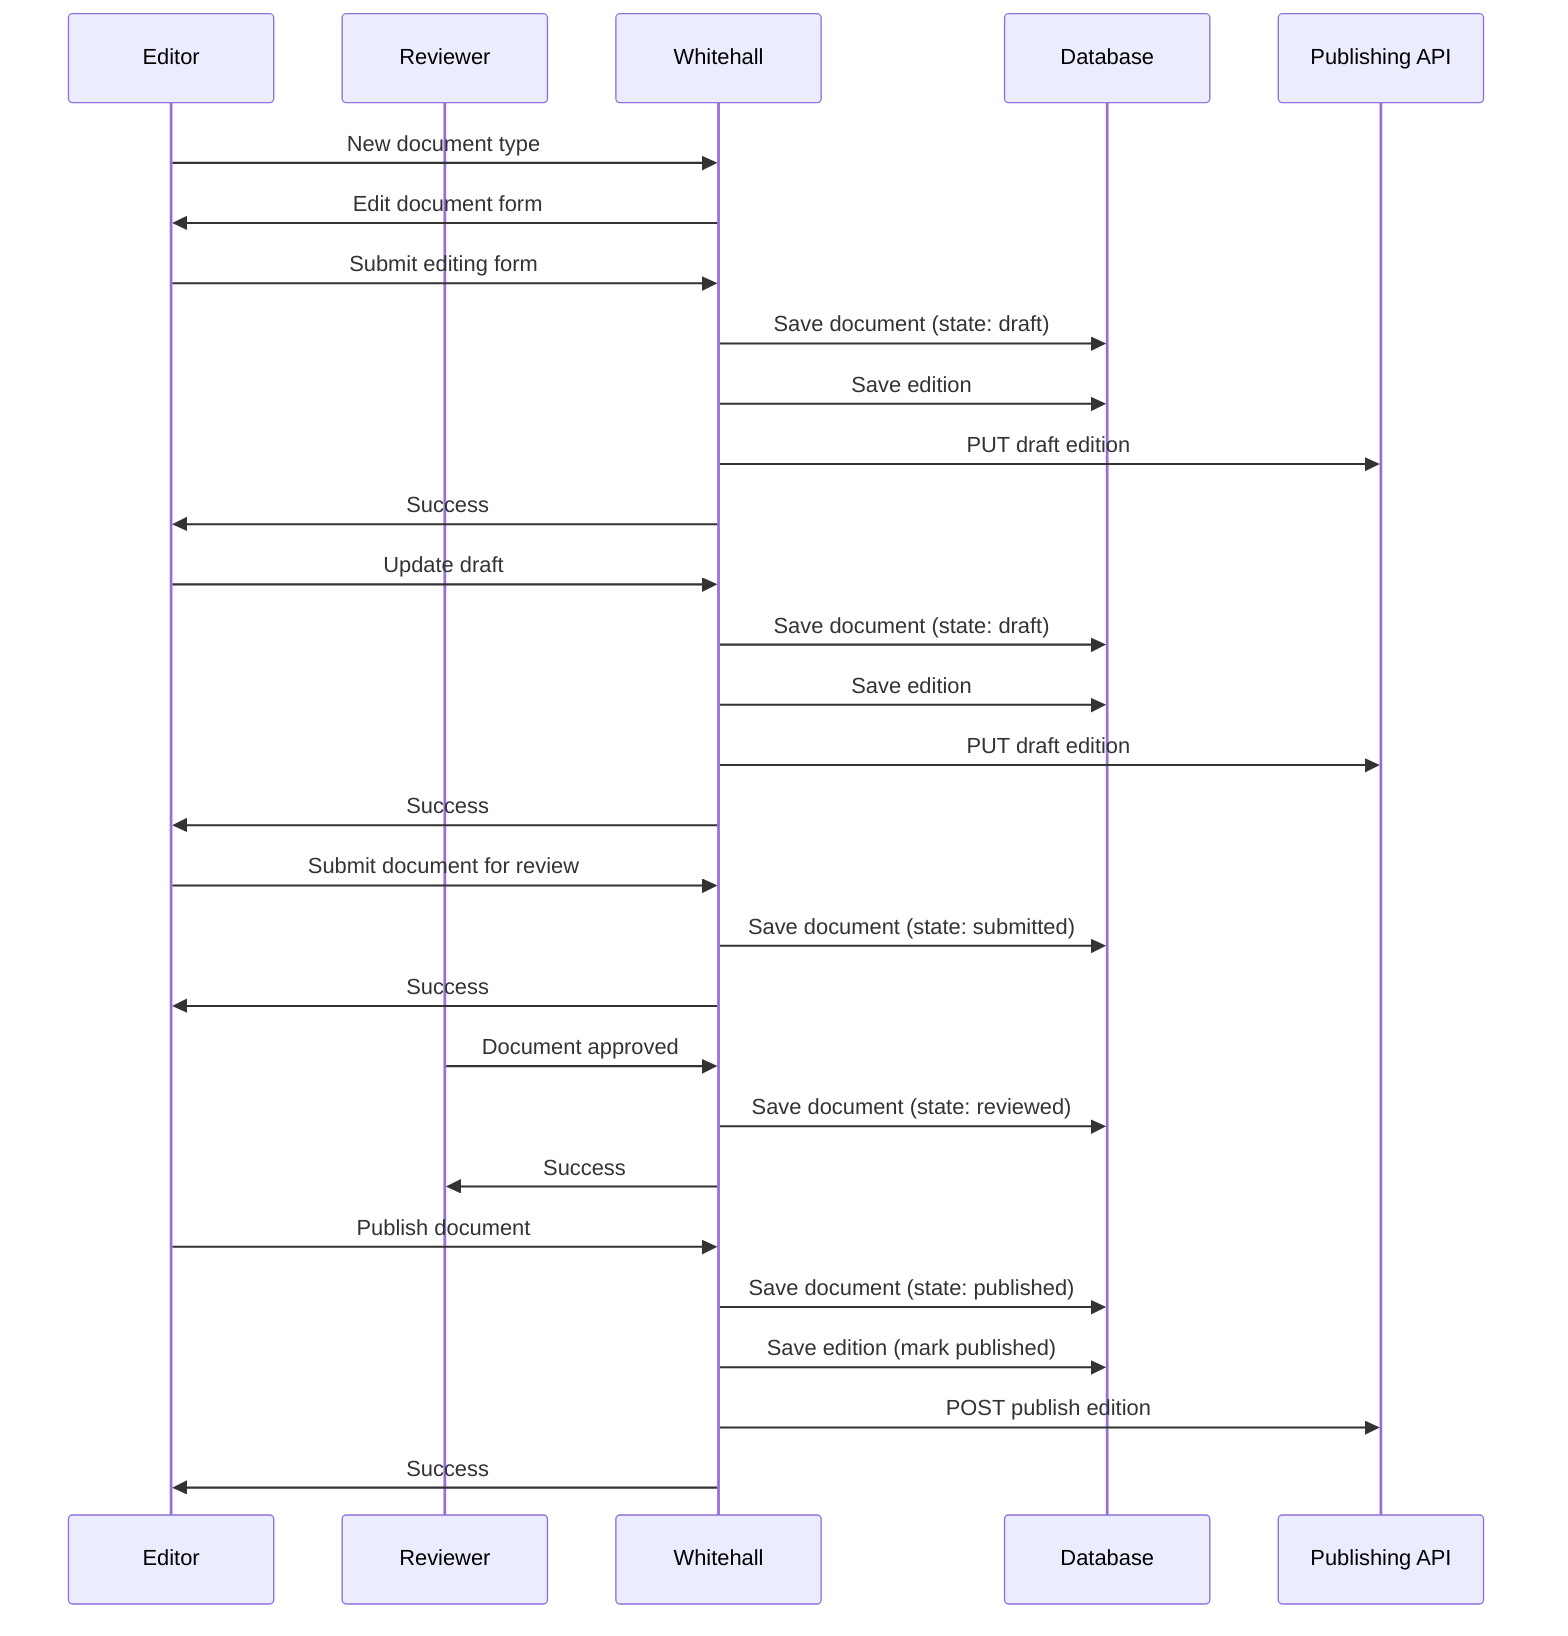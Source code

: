 sequenceDiagram
    participant Editor
    participant Reviewer
    participant Whitehall
    participant Database
    participant Publishing API
    Editor->>Whitehall: New document type
    Whitehall->>Editor: Edit document form
    Editor->>Whitehall: Submit editing form
    Whitehall->>Database: Save document (state: draft)
    Whitehall->>Database: Save edition
    Whitehall->>Publishing API: PUT draft edition
    Whitehall->>Editor: Success
    Editor->>Whitehall: Update draft
    Whitehall->>Database: Save document (state: draft)
    Whitehall->>Database: Save edition
    Whitehall->>Publishing API: PUT draft edition
    Whitehall->>Editor: Success
    Editor->>Whitehall: Submit document for review
    Whitehall->>Database: Save document (state: submitted)
    Whitehall->>Editor: Success
    Reviewer->>Whitehall: Document approved
    Whitehall->>Database: Save document (state: reviewed)
    Whitehall->>Reviewer: Success
    Editor->>Whitehall: Publish document
    Whitehall->>Database: Save document (state: published)
    Whitehall->>Database: Save edition (mark published)
    Whitehall->>Publishing API: POST publish edition
    Whitehall->>Editor: Success